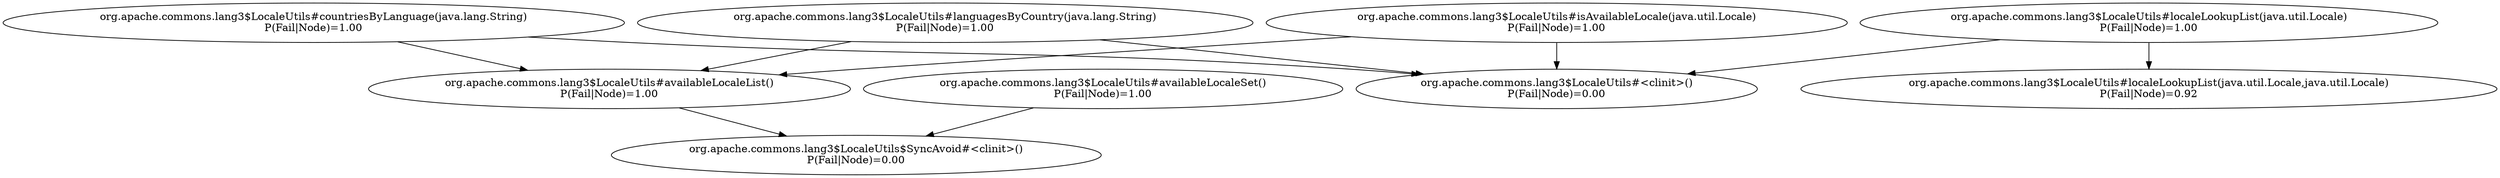 digraph G {
  "org.apache.commons.lang3$LocaleUtils#countriesByLanguage(java.lang.String)" [label="org.apache.commons.lang3$LocaleUtils#countriesByLanguage(java.lang.String)\nP(Fail|Node)=1.00"];
  "org.apache.commons.lang3$LocaleUtils#availableLocaleList()" [label="org.apache.commons.lang3$LocaleUtils#availableLocaleList()\nP(Fail|Node)=1.00"];
  "org.apache.commons.lang3$LocaleUtils#<clinit>()" [label="org.apache.commons.lang3$LocaleUtils#<clinit>()\nP(Fail|Node)=0.00"];
  "org.apache.commons.lang3$LocaleUtils$SyncAvoid#<clinit>()" [label="org.apache.commons.lang3$LocaleUtils$SyncAvoid#<clinit>()\nP(Fail|Node)=0.00"];
  "org.apache.commons.lang3$LocaleUtils#availableLocaleSet()" [label="org.apache.commons.lang3$LocaleUtils#availableLocaleSet()\nP(Fail|Node)=1.00"];
  "org.apache.commons.lang3$LocaleUtils#languagesByCountry(java.lang.String)" [label="org.apache.commons.lang3$LocaleUtils#languagesByCountry(java.lang.String)\nP(Fail|Node)=1.00"];
  "org.apache.commons.lang3$LocaleUtils#localeLookupList(java.util.Locale)" [label="org.apache.commons.lang3$LocaleUtils#localeLookupList(java.util.Locale)\nP(Fail|Node)=1.00"];
  "org.apache.commons.lang3$LocaleUtils#localeLookupList(java.util.Locale,java.util.Locale)" [label="org.apache.commons.lang3$LocaleUtils#localeLookupList(java.util.Locale,java.util.Locale)\nP(Fail|Node)=0.92"];
  "org.apache.commons.lang3$LocaleUtils#isAvailableLocale(java.util.Locale)" [label="org.apache.commons.lang3$LocaleUtils#isAvailableLocale(java.util.Locale)\nP(Fail|Node)=1.00"];
  "org.apache.commons.lang3$LocaleUtils#countriesByLanguage(java.lang.String)" -> "org.apache.commons.lang3$LocaleUtils#availableLocaleList()";
  "org.apache.commons.lang3$LocaleUtils#countriesByLanguage(java.lang.String)" -> "org.apache.commons.lang3$LocaleUtils#<clinit>()";
  "org.apache.commons.lang3$LocaleUtils#availableLocaleList()" -> "org.apache.commons.lang3$LocaleUtils$SyncAvoid#<clinit>()";
  "org.apache.commons.lang3$LocaleUtils#availableLocaleSet()" -> "org.apache.commons.lang3$LocaleUtils$SyncAvoid#<clinit>()";
  "org.apache.commons.lang3$LocaleUtils#languagesByCountry(java.lang.String)" -> "org.apache.commons.lang3$LocaleUtils#availableLocaleList()";
  "org.apache.commons.lang3$LocaleUtils#languagesByCountry(java.lang.String)" -> "org.apache.commons.lang3$LocaleUtils#<clinit>()";
  "org.apache.commons.lang3$LocaleUtils#localeLookupList(java.util.Locale)" -> "org.apache.commons.lang3$LocaleUtils#<clinit>()";
  "org.apache.commons.lang3$LocaleUtils#localeLookupList(java.util.Locale)" -> "org.apache.commons.lang3$LocaleUtils#localeLookupList(java.util.Locale,java.util.Locale)";
  "org.apache.commons.lang3$LocaleUtils#isAvailableLocale(java.util.Locale)" -> "org.apache.commons.lang3$LocaleUtils#availableLocaleList()";
  "org.apache.commons.lang3$LocaleUtils#isAvailableLocale(java.util.Locale)" -> "org.apache.commons.lang3$LocaleUtils#<clinit>()";
}
